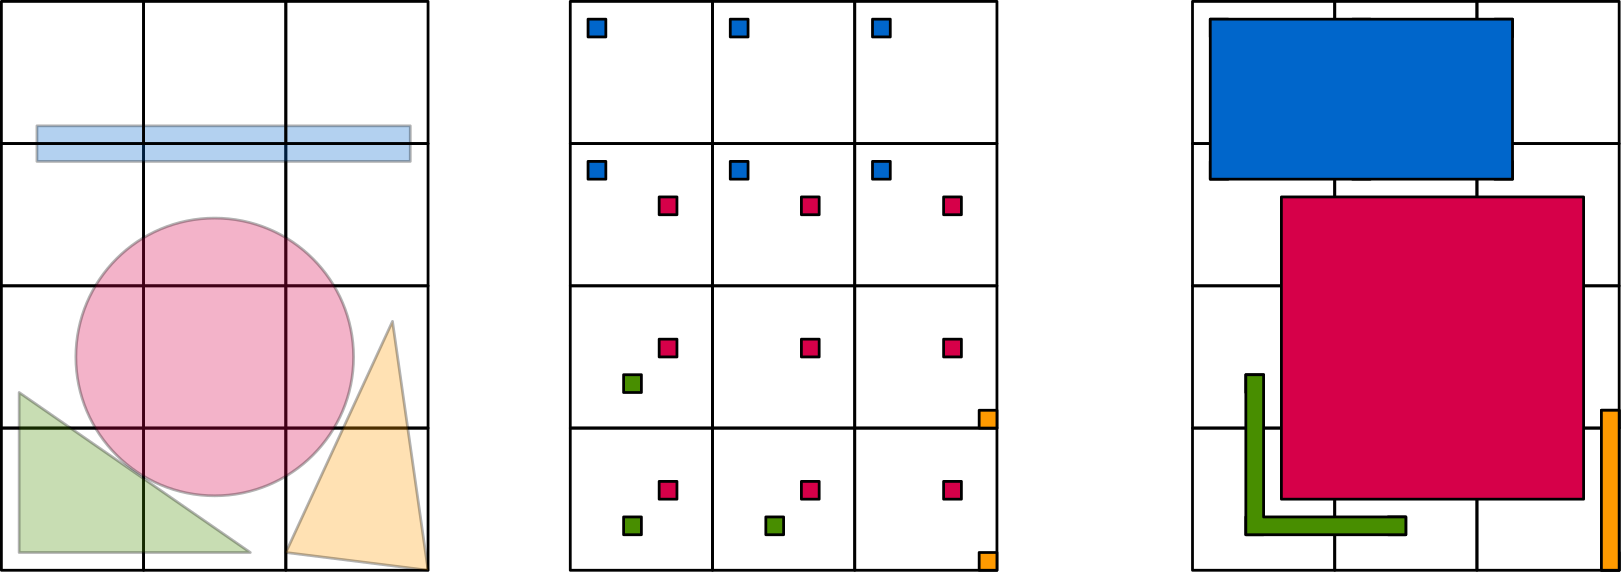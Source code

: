 <?xml version="1.0"?>
<!DOCTYPE ipe SYSTEM "ipe.dtd">
<ipe version="70206" creator="Ipe 7.2.9">
<info created="D:20180228121631" modified="D:20190415140324"/>
<ipestyle name="bettinacolors">
<color name="Bettina blue" value="0 0.4 0.796"/>
<color name="Bettina green" value="0.282 0.557 0"/>
<color name="Bettina yellow" value="1 0.604 0"/>
<color name="Bettina red" value="0.836 0 0.289"/>
</ipestyle>
<ipestyle name="tuecolors">
<color name="TUe red" value="0.967 0.192 0.192"/>
<color name="TUe cyan" value="0 0.635 0.871"/>
<color name="TUe blue" value="0 0.4 0.8"/>
<color name="TUe green" value="0.518 0.824 0"/>
<color name="TUe orange" value="1 0.604 0"/>
<color name="TUe darkred" value="0.839 0 0.29"/>
<color name="TUe darkpink" value="0.839 0 0.482"/>
<color name="TUe purple" value="0.678 0.125 0.678"/>
<color name="TUe darkblue" value="0.063 0.063 0.451"/>
<color name="TUe yellow" value="1 0.867 0"/>
<color name="TUe lime" value="0.808 0.875 0"/>
<color name="TUe aqua" value="0 0.675 0.51"/>
<color name="TUe marine" value="0 0.573 0.71"/>
</ipestyle>
<ipestyle name="extendedcolors">
<color name="CB light blue" value="0.651 0.807 0.89"/>
<color name="CB dark blue" value="0.121 0.47 0.705"/>
<color name="CB light green" value="0.698 0.874 0.541"/>
<color name="CB dark green" value="0.2 0.627 0.172"/>
<color name="CB light red" value="0.984 0.603 0.6"/>
<color name="CB dark red" value="0.89 0.102 0.109"/>
<color name="CB light orange" value="0.992 0.749 0.435"/>
<color name="CB dark orange" value="1 0.498 0"/>
<color name="CB light purple" value="0.792 0.698 0.839"/>
<color name="CB dark purple" value="0.415 0.239 0.603"/>
<color name="CB yellow" value="1 1 0.6"/>
<color name="CB brown" value="0.694 0.349 0.157"/>
<color name="CART 1" value="0.145 0.737 0.612"/>
<color name="CART 2" value="0.533 0.78 0.396"/>
<color name="CART 3" value="0.561 0.737 0.757"/>
<color name="CART 4" value="0.604 0.839 0.741"/>
<color name="CART 5" value="0.706 0.592 0.506"/>
<color name="CART 6" value="0.733 0.718 0.349"/>
<color name="CART 7" value="0.831 0.878 0.353"/>
<color name="CART 8" value="0.835 0.725 0.541"/>
<color name="CART 9" value="0.867 0.529 0.475"/>
<color name="CART 10" value="0.996 0.965 0.608"/>
<color name="CART 11" value="0.996 0.859 0.706"/>
<color name="CART 12" value="0.98 0.714 0.58"/>
<color name="CART 13" value="1 0.8 0.302"/>
<color name="Gray 0.0" value="0"/>
<color name="Gray 0.1" value="0.1"/>
<color name="Gray 0.2" value="0.2"/>
<color name="Gray 0.3" value="0.3"/>
<color name="Gray 0.4" value="0.4"/>
<color name="Gray 0.5" value="0.5"/>
<color name="Gray 0.6" value="0.6"/>
<color name="Gray 0.7" value="0.7"/>
<color name="Gray 0.8" value="0.8"/>
<color name="Gray 0.9" value="0.9"/>
<color name="Gray 1.0" value="1"/>
<dashstyle name="W dashed normal" value="[1 1.7] 0"/>
<dashstyle name="W dashed heavier" value="[2 3] 0"/>
<dashstyle name="W dashed fat" value="[3 5.1] 0"/>
<dashstyle name="W dashed ultrafat" value="[5 8.5] 0"/>
<dashstyle name="W dot normal" value="[0.01 0.8] 0"/>
<dashstyle name="W dot heavier" value="[0.01 1.6] 0"/>
<dashstyle name="W dot fat" value="[0.01 2.4] 0"/>
<dashstyle name="W dot ultrafat" value="[0.01 4] 0"/>
</ipestyle>
<ipestyle name="grids">
<gridsize name="1 pt" value="1"/>
<gridsize name="2 pts" value="2"/>
<gridsize name="4 pts" value="4"/>
<gridsize name="8 pts (~3 mm)" value="8"/>
<gridsize name="16 pts (~6 mm)" value="16"/>
<gridsize name="32 pts (~12 mm)" value="32"/>
<gridsize name="10 pts (~3.5 mm)" value="10"/>
<gridsize name="20 pts (~7 mm)" value="20"/>
<gridsize name="14 pts (~5 mm)" value="14"/>
<gridsize name="28 pts (~10 mm)" value="28"/>
<gridsize name="56 pts (~20 mm)" value="56"/>
<anglesize name="90 deg" value="90"/>
<anglesize name="60 deg" value="60"/>
<anglesize name="45 deg" value="45"/>
<anglesize name="30 deg" value="30"/>
<anglesize name="22.5 deg" value="22.5"/>
<anglesize name="10 deg" value="10"/>
<anglesize name="5 deg" value="5"/>
</ipestyle>
<ipestyle name="sizes">
<pen name="heavier" value="0.8"/>
<pen name="fat" value="1.2"/>
<pen name="ultrafat" value="2"/>
<pen name="1" value="1"/>
<pen name="2" value="2"/>
<pen name="3" value="3"/>
<pen name="4" value="4"/>
<pen name="5" value="5"/>
<pen name="6" value="6"/>
<pen name="7" value="7"/>
<pen name="8" value="8"/>
<pen name="9" value="9"/>
<pen name="10" value="10"/>
<symbolsize name="large" value="5"/>
<symbolsize name="1" value="1"/>
<symbolsize name="2" value="2"/>
<symbolsize name="3" value="3"/>
<symbolsize name="4" value="4"/>
<symbolsize name="5" value="5"/>
<symbolsize name="6" value="6"/>
<symbolsize name="7" value="7"/>
<symbolsize name="8" value="8"/>
<symbolsize name="9" value="9"/>
<symbolsize name="10" value="10"/>
<symbolsize name="small" value="2"/>
<symbolsize name="tiny" value="1.1"/>
<arrowsize name="large" value="10"/>
<arrowsize name="small" value="5"/>
<arrowsize name="tiny" value="3"/>
</ipestyle>
<ipestyle name="text">
<textsize name="large" value="\large"/>
<textsize name="small" value="\small"/>
<textsize name="tiny" value="\tiny"/>
<textsize name="Large" value="\Large"/>
<textsize name="LARGE" value="\LARGE"/>
<textsize name="huge" value="\huge"/>
<textsize name="Huge" value="\Huge"/>
<textsize name="footnote" value="\footnotesize"/>
<textstyle name="center" begin="\begin{center}" end="\end{center}"/>
<textstyle name="itemize" begin="\begin{itemize}" end="\end{itemize}"/>
<textstyle name="item" begin="\begin{itemize}\item{}" end="\end{itemize}"/>
</ipestyle>
<ipestyle name="transparency">
<opacity name="10%" value="0.1"/>
<opacity name="20%" value="0.2"/>
<opacity name="30%" value="0.3"/>
<opacity name="40%" value="0.4"/>
<opacity name="50%" value="0.5"/>
<opacity name="60%" value="0.6"/>
<opacity name="70%" value="0.7"/>
<opacity name="80%" value="0.8"/>
<opacity name="90%" value="0.9"/>
</ipestyle>
<ipestyle name="trimmed">
<symbol name="arrow/arc(spx)">
<path stroke="sym-stroke" fill="sym-stroke" pen="sym-pen">
0 0 m
-1 0.333 l
-1 -0.333 l
h
</path>
</symbol>
<symbol name="arrow/farc(spx)">
<path stroke="sym-stroke" fill="white" pen="sym-pen">
0 0 m
-1 0.333 l
-1 -0.333 l
h
</path>
</symbol>
<symbol name="arrow/ptarc(spx)">
<path stroke="sym-stroke" fill="sym-stroke" pen="sym-pen">
0 0 m
-1 0.333 l
-0.8 0 l
-1 -0.333 l
h
</path>
</symbol>
<symbol name="arrow/fptarc(spx)">
<path stroke="sym-stroke" fill="white" pen="sym-pen">
0 0 m
-1 0.333 l
-0.8 0 l
-1 -0.333 l
h
</path>
</symbol>
<symbol name="mark/circle(sx)" transformations="translations">
<path fill="sym-stroke">
0.6 0 0 0.6 0 0 e
0.4 0 0 0.4 0 0 e
</path>
</symbol>
<symbol name="mark/disk(sx)" transformations="translations">
<path fill="sym-stroke">
0.6 0 0 0.6 0 0 e
</path>
</symbol>
<symbol name="mark/fdisk(sfx)" transformations="translations">
<group>
<path fill="sym-fill">
0.5 0 0 0.5 0 0 e
</path>
<path fill="sym-stroke" fillrule="eofill">
0.6 0 0 0.6 0 0 e
0.4 0 0 0.4 0 0 e
</path>
</group>
</symbol>
<symbol name="mark/box(sx)" transformations="translations">
<path fill="sym-stroke" fillrule="eofill">
-0.6 -0.6 m
0.6 -0.6 l
0.6 0.6 l
-0.6 0.6 l
h
-0.4 -0.4 m
0.4 -0.4 l
0.4 0.4 l
-0.4 0.4 l
h
</path>
</symbol>
<symbol name="mark/square(sx)" transformations="translations">
<path fill="sym-stroke">
-0.6 -0.6 m
0.6 -0.6 l
0.6 0.6 l
-0.6 0.6 l
h
</path>
</symbol>
<symbol name="mark/fsquare(sfx)" transformations="translations">
<group>
<path fill="sym-fill">
-0.5 -0.5 m
0.5 -0.5 l
0.5 0.5 l
-0.5 0.5 l
h
</path>
<path fill="sym-stroke" fillrule="eofill">
-0.6 -0.6 m
0.6 -0.6 l
0.6 0.6 l
-0.6 0.6 l
h
-0.4 -0.4 m
0.4 -0.4 l
0.4 0.4 l
-0.4 0.4 l
h
</path>
</group>
</symbol>
<symbol name="mark/cross(sx)" transformations="translations">
<group>
<path fill="sym-stroke">
-0.43 -0.57 m
0.57 0.43 l
0.43 0.57 l
-0.57 -0.43 l
h
</path>
<path fill="sym-stroke">
-0.43 0.57 m
0.57 -0.43 l
0.43 -0.57 l
-0.57 0.43 l
h
</path>
</group>
</symbol>
<symbol name="arrow/fnormal(spx)">
<path stroke="sym-stroke" fill="white" pen="sym-pen">
0 0 m
-1 0.333 l
-1 -0.333 l
h
</path>
</symbol>
<symbol name="arrow/pointed(spx)">
<path stroke="sym-stroke" fill="sym-stroke" pen="sym-pen">
0 0 m
-1 0.333 l
-0.8 0 l
-1 -0.333 l
h
</path>
</symbol>
<symbol name="arrow/fpointed(spx)">
<path stroke="sym-stroke" fill="white" pen="sym-pen">
0 0 m
-1 0.333 l
-0.8 0 l
-1 -0.333 l
h
</path>
</symbol>
<symbol name="arrow/linear(spx)">
<path stroke="sym-stroke" pen="sym-pen">
-1 0.333 m
0 0 l
-1 -0.333 l
</path>
</symbol>
<symbol name="arrow/fdouble(spx)">
<path stroke="sym-stroke" fill="white" pen="sym-pen">
0 0 m
-1 0.333 l
-1 -0.333 l
h
-1 0 m
-2 0.333 l
-2 -0.333 l
h
</path>
</symbol>
<symbol name="arrow/double(spx)">
<path stroke="sym-stroke" fill="sym-stroke" pen="sym-pen">
0 0 m
-1 0.333 l
-1 -0.333 l
h
-1 0 m
-2 0.333 l
-2 -0.333 l
h
</path>
</symbol>
<tiling name="falling" angle="-60" step="4" width="1"/>
<tiling name="rising" angle="30" step="4" width="1"/>
</ipestyle>
<page>
<layer name="alpha"/>
<view layers="alpha" active="alpha"/>
<path layer="alpha" matrix="0.4 0 0 0.4 -16.8 422.4" stroke="black" pen="1" cap="1" join="1">
64 832 m
64 704 l
192 704 l
192 832 l
h
</path>
<path matrix="0.4 0 0 0.4 -16.8 422.4" stroke="black" pen="1" cap="1" join="1">
192 704 m
192 576 l
64 576 l
64 704 l
h
</path>
<path matrix="0.4 0 0 0.4 -16.8 422.4" stroke="black" pen="1" cap="1" join="1">
192 704 m
192 576 l
320 576 l
320 704 l
h
</path>
<path matrix="0.4 0 0 0.4 -16.8 422.4" stroke="black" pen="1" cap="1" join="1">
320 704 m
320 832 l
192 832 l
192 704 l
h
</path>
<path matrix="0.4 0 0 0.4 -16.8 422.4" stroke="black" pen="1" cap="1" join="1">
192 576 m
192 448 l
64 448 l
64 576 l
h
</path>
<path matrix="0.4 0 0 0.4 -16.8 422.4" stroke="black" pen="1" cap="1" join="1">
320 576 m
320 448 l
192 448 l
192 576 l
h
</path>
<path matrix="0.4 0 0 0.4 -16.8 422.4" stroke="black" pen="1" cap="1" join="1">
320 576 m
320 448 l
448 448 l
448 576 l
h
</path>
<path matrix="0.4 0 0 0.4 -16.8 422.4" stroke="black" pen="1" cap="1" join="1">
448 704 m
448 576 l
320 576 l
320 704 l
h
</path>
<path matrix="0.4 0 0 0.4 -16.8 422.4" stroke="black" pen="1" cap="1" join="1">
448 704 m
448 832 l
320 832 l
320 704 l
h
</path>
<path matrix="0.4 0 0 0.4 -16.8 422.4" stroke="black" fill="Bettina red" pen="1" cap="1" join="1" opacity="30%">
124.964 0 0 124.964 256 640 e
</path>
<path matrix="0.4 0 0 0.4 -16.8 435.2" stroke="black" fill="Bettina blue" pen="1" cap="1" join="1" opacity="30%">
432 816 m
432 784 l
96 784 l
96 816 l
h
</path>
<path matrix="0.4 0 0 0.4 -16.8 422.4" stroke="black" fill="Bettina yellow" pen="1" cap="1" join="1" opacity="30%">
320 464 m
416 672 l
448 448 l
320 464 l
</path>
<path matrix="0.4 0 0 0.4 -16.8 422.4" stroke="black" fill="Bettina green" pen="1" cap="1" join="1" opacity="30%">
80 608 m
288 464 l
80 464 l
80 608 l
</path>
<path matrix="0.4 0 0 0.4 162.4 422.4" stroke="black" pen="1" cap="1" join="1">
128 832 m
128 704 l
256 704 l
256 832 l
h
</path>
<path matrix="0.4 0 0 0.4 162.4 422.4" stroke="black" pen="1" cap="1" join="1">
256 704 m
256 576 l
128 576 l
128 704 l
h
</path>
<path matrix="0.4 0 0 0.4 162.4 422.4" stroke="black" pen="1" cap="1" join="1">
128 576 m
128 448 l
256 448 l
256 576 l
h
</path>
<path matrix="0.4 0 0 0.4 162.4 422.4" stroke="black" pen="1" cap="1" join="1">
256 448 m
256 576 l
384 576 l
384 448 l
h
</path>
<path matrix="0.4 0 0 0.4 162.4 422.4" stroke="black" pen="1" cap="1" join="1">
384 576 m
384 704 l
256 704 l
256 576 l
h
</path>
<path matrix="0.4 0 0 0.4 162.4 422.4" stroke="black" pen="1" cap="1" join="1">
256 704 m
256 832 l
384 832 l
384 704 l
h
</path>
<path matrix="0.4 0 0 0.4 162.4 422.4" stroke="black" pen="1" cap="1" join="1">
384 832 m
384 704 l
512 704 l
512 832 l
h
</path>
<path matrix="0.4 0 0 0.4 162.4 422.4" stroke="black" pen="1" cap="1" join="1">
512 704 m
512 576 l
384 576 l
384 704 l
h
</path>
<path matrix="0.4 0 0 0.4 162.4 422.4" stroke="black" pen="1" cap="1" join="1">
512 576 m
512 448 l
384 448 l
384 576 l
h
</path>
<path matrix="0.4 0 0 0.4 -42.4 473.6" stroke="black" pen="1" cap="1" join="1">
128 832 m
128 704 l
256 704 l
256 832 l
h
</path>
<path matrix="0.4 0 0 0.4 -42.4 473.6" stroke="black" pen="1" cap="1" join="1">
256 704 m
256 832 l
384 832 l
384 704 l
h
</path>
<path matrix="0.4 0 0 0.4 -42.4 473.6" stroke="black" pen="1" cap="1" join="1">
384 832 m
384 704 l
512 704 l
512 832 l
h
</path>
<path matrix="0.4 0 0 0.4 162.4 473.6" stroke="black" pen="1" cap="1" join="1">
128 832 m
128 704 l
256 704 l
256 832 l
h
</path>
<path matrix="0.4 0 0 0.4 162.4 473.6" stroke="black" pen="1" cap="1" join="1">
256 704 m
256 832 l
384 832 l
384 704 l
h
</path>
<path matrix="0.4 0 0 0.4 162.4 473.6" stroke="black" pen="1" cap="1" join="1">
384 832 m
384 704 l
512 704 l
512 832 l
h
</path>
<path matrix="0.4 0 0 0.4 162.4 416" stroke="black" fill="Bettina blue" pen="1" cap="1" join="1">
144 960 m
144 944 l
160 944 l
160 960 l
h
</path>
<path matrix="0.4 0 0 0.4 213.6 416" stroke="black" fill="Bettina blue" pen="1" cap="1" join="1">
144 960 m
144 944 l
160 944 l
160 960 l
h
</path>
<path matrix="0.4 0 0 0.4 264.8 416" stroke="black" fill="Bettina blue" pen="1" cap="1" join="1">
144 960 m
144 944 l
160 944 l
160 960 l
h
</path>
<path matrix="0.4 0 0 0.4 162.4 364.8" stroke="black" fill="Bettina blue" pen="1" cap="1" join="1">
144 960 m
144 944 l
160 944 l
160 960 l
h
</path>
<path matrix="0.4 0 0 0.4 213.6 364.8" stroke="black" fill="Bettina blue" pen="1" cap="1" join="1">
144 960 m
144 944 l
160 944 l
160 960 l
h
</path>
<path matrix="0.4 0 0 0.4 264.8 364.8" stroke="black" fill="Bettina blue" pen="1" cap="1" join="1">
144 960 m
144 944 l
160 944 l
160 960 l
h
</path>
<path matrix="0.4 0 0 0.4 175.2 288" stroke="black" fill="Bettina green" pen="1" cap="1" join="1">
144 960 m
144 944 l
160 944 l
160 960 l
h
</path>
<path matrix="0.4 0 0 0.4 175.2 236.8" stroke="black" fill="Bettina green" pen="1" cap="1" join="1">
144 960 m
144 944 l
160 944 l
160 960 l
h
</path>
<path matrix="0.4 0 0 0.4 226.4 236.8" stroke="black" fill="Bettina green" pen="1" cap="1" join="1">
144 960 m
144 944 l
160 944 l
160 960 l
h
</path>
<path matrix="0.4 0 0 0.4 162.4 403.2" stroke="black" fill="Bettina yellow" pen="1" cap="1" join="1">
512 496 m
512 512 l
496 512 l
496 496 l
h
</path>
<path matrix="0.4 0 0 0.4 162.4 422.4" stroke="black" fill="Bettina yellow" pen="1" cap="1" join="1">
512 592 m
512 576 l
496 576 l
496 592 l
h
</path>
<path matrix="0.4 0 0 0.4 386.4 422.4" stroke="black" pen="1" cap="1" join="1">
128 832 m
128 704 l
256 704 l
256 832 l
h
</path>
<path matrix="0.4 0 0 0.4 386.4 422.4" stroke="black" pen="1" cap="1" join="1">
256 704 m
256 576 l
128 576 l
128 704 l
h
</path>
<path matrix="0.4 0 0 0.4 386.4 422.4" stroke="black" pen="1" cap="1" join="1">
128 576 m
128 448 l
256 448 l
256 576 l
h
</path>
<path matrix="0.4 0 0 0.4 386.4 422.4" stroke="black" pen="1" cap="1" join="1">
256 448 m
256 576 l
384 576 l
384 448 l
h
</path>
<path matrix="0.4 0 0 0.4 386.4 422.4" stroke="black" pen="1" cap="1" join="1">
384 576 m
384 704 l
256 704 l
256 576 l
h
</path>
<path matrix="0.4 0 0 0.4 386.4 422.4" stroke="black" pen="1" cap="1" join="1">
256 704 m
256 832 l
384 832 l
384 704 l
h
</path>
<path matrix="0.4 0 0 0.4 386.4 422.4" stroke="black" pen="1" cap="1" join="1">
384 832 m
384 704 l
512 704 l
512 832 l
h
</path>
<path matrix="0.4 0 0 0.4 386.4 422.4" stroke="black" pen="1" cap="1" join="1">
512 704 m
512 576 l
384 576 l
384 704 l
h
</path>
<path matrix="0.4 0 0 0.4 386.4 422.4" stroke="black" pen="1" cap="1" join="1">
512 576 m
512 448 l
384 448 l
384 576 l
h
</path>
<path matrix="0.4 0 0 0.4 386.4 473.6" stroke="black" pen="1" cap="1" join="1">
128 832 m
128 704 l
256 704 l
256 832 l
h
</path>
<path matrix="0.4 0 0 0.4 386.4 473.6" stroke="black" pen="1" cap="1" join="1">
256 704 m
256 832 l
384 832 l
384 704 l
h
</path>
<path matrix="0.4 0 0 0.4 386.4 473.6" stroke="black" pen="1" cap="1" join="1">
384 832 m
384 704 l
512 704 l
512 832 l
h
</path>
<path matrix="0.4 0 0 0.4 386.4 416" stroke="black" fill="Bettina blue" pen="1" cap="1" join="1">
144 960 m
144 944 l
160 944 l
160 960 l
h
</path>
<path matrix="0.4 0 0 0.4 437.6 416" stroke="black" fill="Bettina blue" pen="1" cap="1" join="1">
144 960 m
144 944 l
160 944 l
160 960 l
h
</path>
<path matrix="0.4 0 0 0.4 488.8 416" stroke="black" fill="Bettina blue" pen="1" cap="1" join="1">
144 960 m
144 944 l
160 944 l
160 960 l
h
</path>
<path matrix="0.4 0 0 0.4 386.4 364.8" stroke="black" fill="Bettina blue" pen="1" cap="1" join="1">
144 960 m
144 944 l
160 944 l
160 960 l
h
</path>
<path matrix="0.4 0 0 0.4 437.6 364.8" stroke="black" fill="Bettina blue" pen="1" cap="1" join="1">
144 960 m
144 944 l
160 944 l
160 960 l
h
</path>
<path matrix="0.4 0 0 0.4 488.8 364.8" stroke="black" fill="Bettina blue" pen="1" cap="1" join="1">
144 960 m
144 944 l
160 944 l
160 960 l
h
</path>
<path matrix="0.4 0 0 0.4 399.2 288" stroke="black" fill="Bettina green" pen="1" cap="1" join="1">
144 960 m
144 944 l
160 944 l
160 960 l
h
</path>
<path matrix="0.4 0 0 0.4 399.2 236.8" stroke="black" fill="Bettina green" pen="1" cap="1" join="1">
144 960 m
144 944 l
160 944 l
160 960 l
h
</path>
<path matrix="0.4 0 0 0.4 450.4 236.8" stroke="black" fill="Bettina green" pen="1" cap="1" join="1">
144 960 m
144 944 l
160 944 l
160 960 l
h
</path>
<path matrix="0.4 0 0 0.4 386.4 422.4" stroke="black" fill="Bettina red" pen="1" cap="1" join="1">
208 784 m
208 512 l
480 512 l
480 784 l
h
</path>
<path matrix="0.4 0 0 0.4 386.4 403.2" stroke="black" fill="Bettina yellow" pen="1" cap="1" join="1">
512 496 m
512 512 l
496 512 l
496 496 l
h
</path>
<path matrix="0.4 0 0 0.4 386.4 422.4" stroke="black" fill="Bettina yellow" pen="1" cap="1" join="1">
512 592 m
512 576 l
496 576 l
496 592 l
h
</path>
<path matrix="0.4 0 0 0.4 162.4 422.4" stroke="black" fill="Bettina yellow" pen="1" cap="1" join="1">
1072 592 m
1072 448 l
1056 448 l
1056 592 l
h
</path>
<path matrix="0.4 0 0 0.4 162.4 422.4" stroke="black" fill="Bettina green" pen="1" cap="1" join="1">
880 480 m
880 496 l
752 496 l
752 624 l
736 624 l
736 480 l
880 480 l
</path>
<path matrix="0.4 0 0 0.4 162.4 422.4" stroke="black" fill="Bettina blue" pen="1" cap="1" join="1">
976 944 m
704 944 l
704 800 l
976 800 l
976 944 l
976 944 l
</path>
<path matrix="0.4 0 0 0.4 79.2 384" stroke="black" fill="Bettina red" pen="1" cap="1" join="1">
416 752 m
416 736 l
432 736 l
432 752 l
h
</path>
<path matrix="0.4 0 0 0.4 130.4 384" stroke="black" fill="Bettina red" pen="1" cap="1" join="1">
416 752 m
416 736 l
432 736 l
432 752 l
h
</path>
<path matrix="0.4 0 0 0.4 181.6 384" stroke="black" fill="Bettina red" pen="1" cap="1" join="1">
416 752 m
416 736 l
432 736 l
432 752 l
h
</path>
<path matrix="0.4 0 0 0.4 181.6 332.8" stroke="black" fill="Bettina red" pen="1" cap="1" join="1">
416 752 m
416 736 l
432 736 l
432 752 l
h
</path>
<path matrix="0.4 0 0 0.4 130.4 332.8" stroke="black" fill="Bettina red" pen="1" cap="1" join="1">
416 752 m
416 736 l
432 736 l
432 752 l
h
</path>
<path matrix="0.4 0 0 0.4 79.2 332.8" stroke="black" fill="Bettina red" pen="1" cap="1" join="1">
416 752 m
416 736 l
432 736 l
432 752 l
h
</path>
<path matrix="0.4 0 0 0.4 79.2 435.2" stroke="black" fill="Bettina red" pen="1" cap="1" join="1">
416 752 m
416 736 l
432 736 l
432 752 l
h
</path>
<path matrix="0.4 0 0 0.4 130.4 435.2" stroke="black" fill="Bettina red" pen="1" cap="1" join="1">
416 752 m
416 736 l
432 736 l
432 752 l
h
</path>
<path matrix="0.4 0 0 0.4 181.6 435.2" stroke="black" fill="Bettina red" pen="1" cap="1" join="1">
416 752 m
416 736 l
432 736 l
432 752 l
h
</path>
</page>
</ipe>
